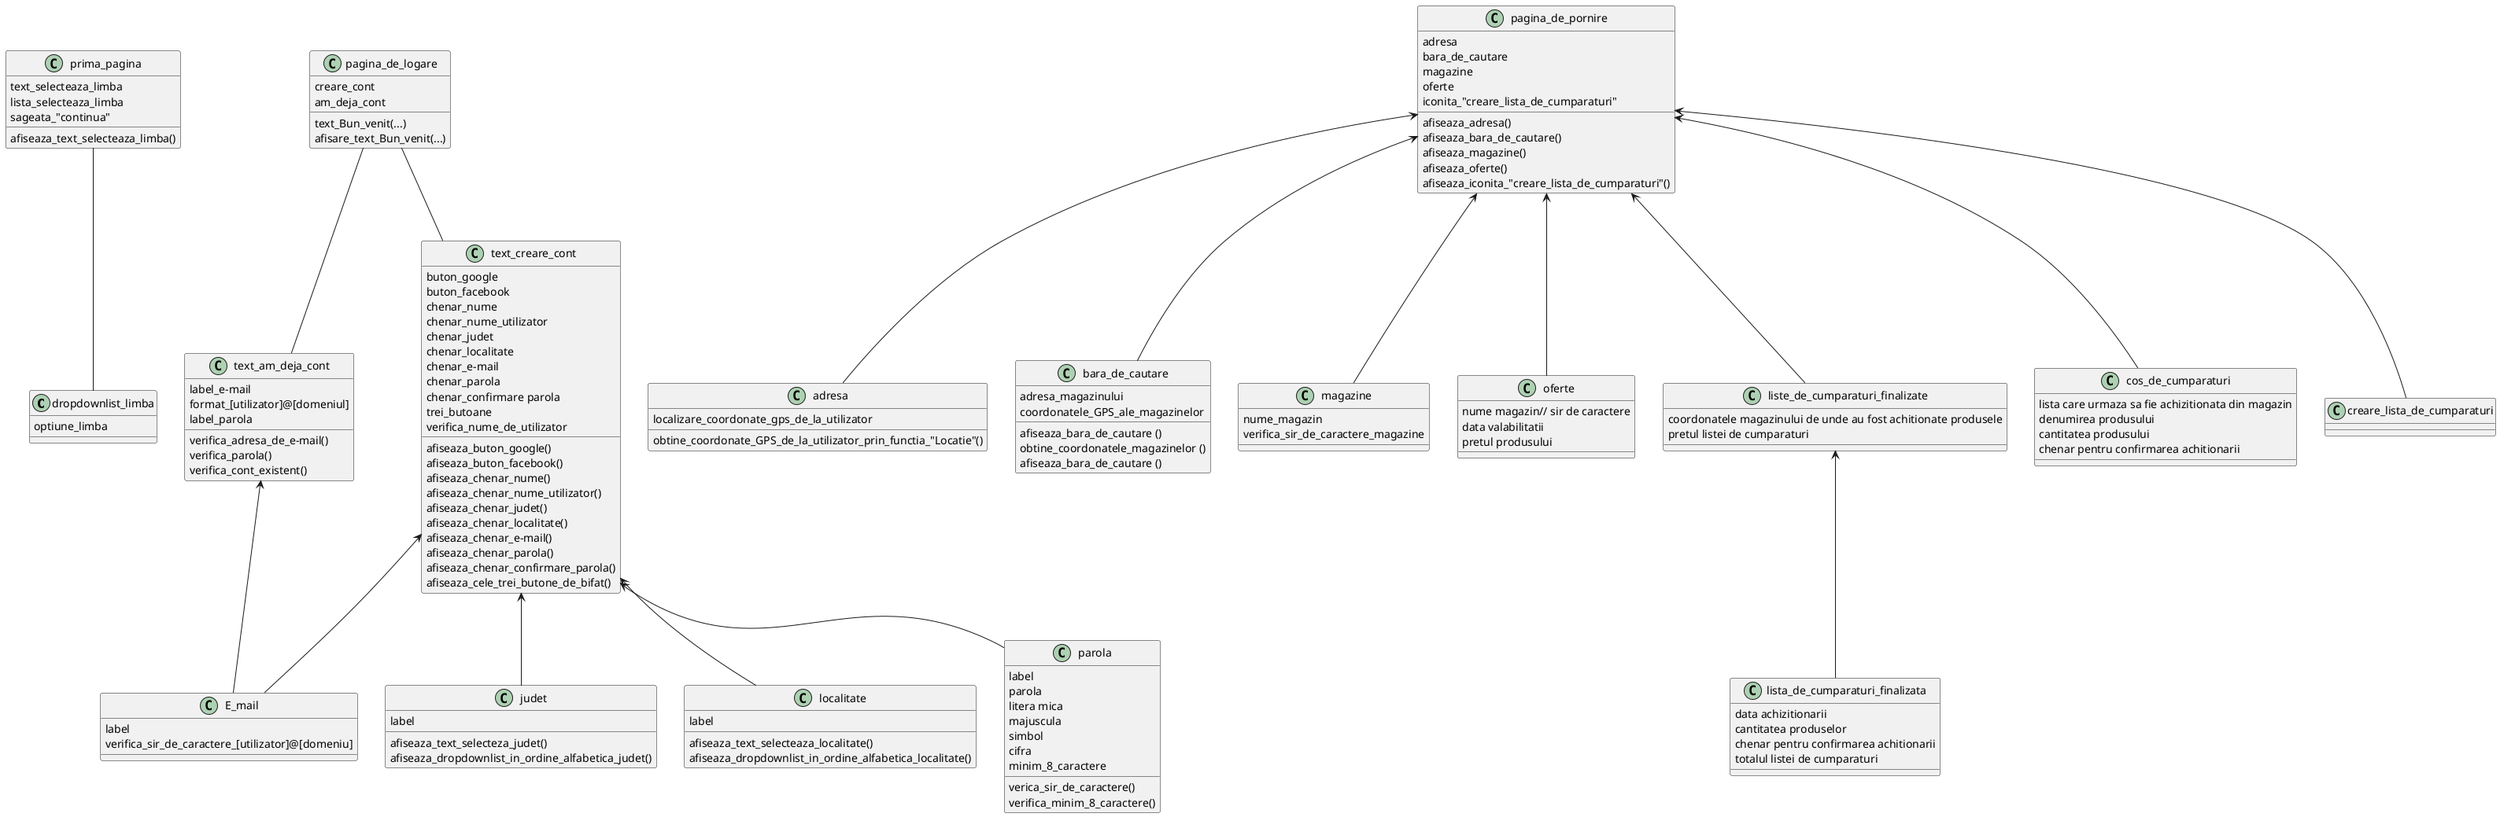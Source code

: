 @startuml

class dropdownlist_limba {
optiune_limba
}

class prima_pagina {
text_selecteaza_limba
lista_selecteaza_limba
sageata_"continua"
afiseaza_text_selecteaza_limba()
}

prima_pagina -- dropdownlist_limba


 class pagina_de_logare {
text_Bun_venit(...)
creare_cont
am_deja_cont
afisare_text_Bun_venit(...)
}

pagina_de_logare -- text_am_deja_cont
pagina_de_logare -- text_creare_cont

 class text_creare_cont {
buton_google
buton_facebook
chenar_nume
chenar_nume_utilizator
chenar_judet
chenar_localitate
chenar_e-mail
chenar_parola
chenar_confirmare parola
trei_butoane
verifica_nume_de_utilizator
afiseaza_buton_google()
afiseaza_buton_facebook()
afiseaza_chenar_nume()
afiseaza_chenar_nume_utilizator()
afiseaza_chenar_judet()
afiseaza_chenar_localitate()
afiseaza_chenar_e-mail()
afiseaza_chenar_parola()
afiseaza_chenar_confirmare_parola()
afiseaza_cele_trei_butone_de_bifat()

}

class judet {
label
afiseaza_text_selecteza_judet()
afiseaza_dropdownlist_in_ordine_alfabetica_judet()
}

class localitate {
label
afiseaza_text_selecteaza_localitate()
afiseaza_dropdownlist_in_ordine_alfabetica_localitate()
}

class E_mail {
label
verifica_sir_de_caractere_[utilizator]@[domeniu]

}

class parola {
label
parola
litera mica
majuscula
simbol
cifra
minim_8_caractere
verica_sir_de_caractere()
verifica_minim_8_caractere()
}

text_creare_cont <-- judet
text_creare_cont <-- localitate
text_creare_cont <-- parola
text_creare_cont <-- E_mail

 class text_am_deja_cont{
label_e-mail
format_[utilizator]@[domeniul]
label_parola
verifica_adresa_de_e-mail()
verifica_parola()
verifica_cont_existent()

}

text_am_deja_cont <-- E_mail

class pagina_de_pornire {
adresa
bara_de_cautare
magazine
oferte
iconita_"creare_lista_de_cumparaturi"
afiseaza_adresa()
afiseaza_bara_de_cautare()
afiseaza_magazine()
afiseaza_oferte()
afiseaza_iconita_"creare_lista_de_cumparaturi"()
}

class adresa{
localizare_coordonate_gps_de_la_utilizator
obtine_coordonate_GPS_de_la_utilizator_prin_functia_"Locatie"()
}


class bara_de_cautare {
adresa_magazinului
coordonatele_GPS_ale_magazinelor
afiseaza_bara_de_cautare ()
obtine_coordonatele_magazinelor ()
afiseaza_bara_de_cautare ()

}

class magazine {
nume_magazin
verifica_sir_de_caractere_magazine
}

class oferte {
nume magazin// sir de caractere
data valabilitatii
pretul produsului
}

class liste_de_cumparaturi_finalizate {
coordonatele magazinului de unde au fost achitionate produsele
pretul listei de cumparaturi
}

class lista_de_cumparaturi_finalizata {
data achizitionarii
cantitatea produselor
chenar pentru confirmarea achitionarii
totalul listei de cumparaturi
}

liste_de_cumparaturi_finalizate <-- lista_de_cumparaturi_finalizata

class cos_de_cumparaturi {
lista care urmaza sa fie achizitionata din magazin
denumirea produsului
cantitatea produsului
chenar pentru confirmarea achitionarii
}

class creare_lista_de_cumparaturi {


}
pagina_de_pornire <-- adresa
pagina_de_pornire <-- bara_de_cautare
pagina_de_pornire <-- magazine
pagina_de_pornire <-- oferte
pagina_de_pornire <-- liste_de_cumparaturi_finalizate
pagina_de_pornire <-- cos_de_cumparaturi
pagina_de_pornire <-- creare_lista_de_cumparaturi




@enduml